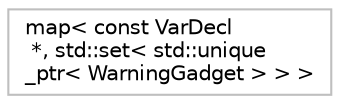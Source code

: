 digraph "Graphical Class Hierarchy"
{
 // LATEX_PDF_SIZE
  bgcolor="transparent";
  edge [fontname="Helvetica",fontsize="10",labelfontname="Helvetica",labelfontsize="10"];
  node [fontname="Helvetica",fontsize="10",shape=record];
  rankdir="LR";
  Node0 [label="map\< const VarDecl\l *, std::set\< std::unique\l_ptr\< WarningGadget \> \> \>",height=0.2,width=0.4,color="grey75",tooltip=" "];
}
